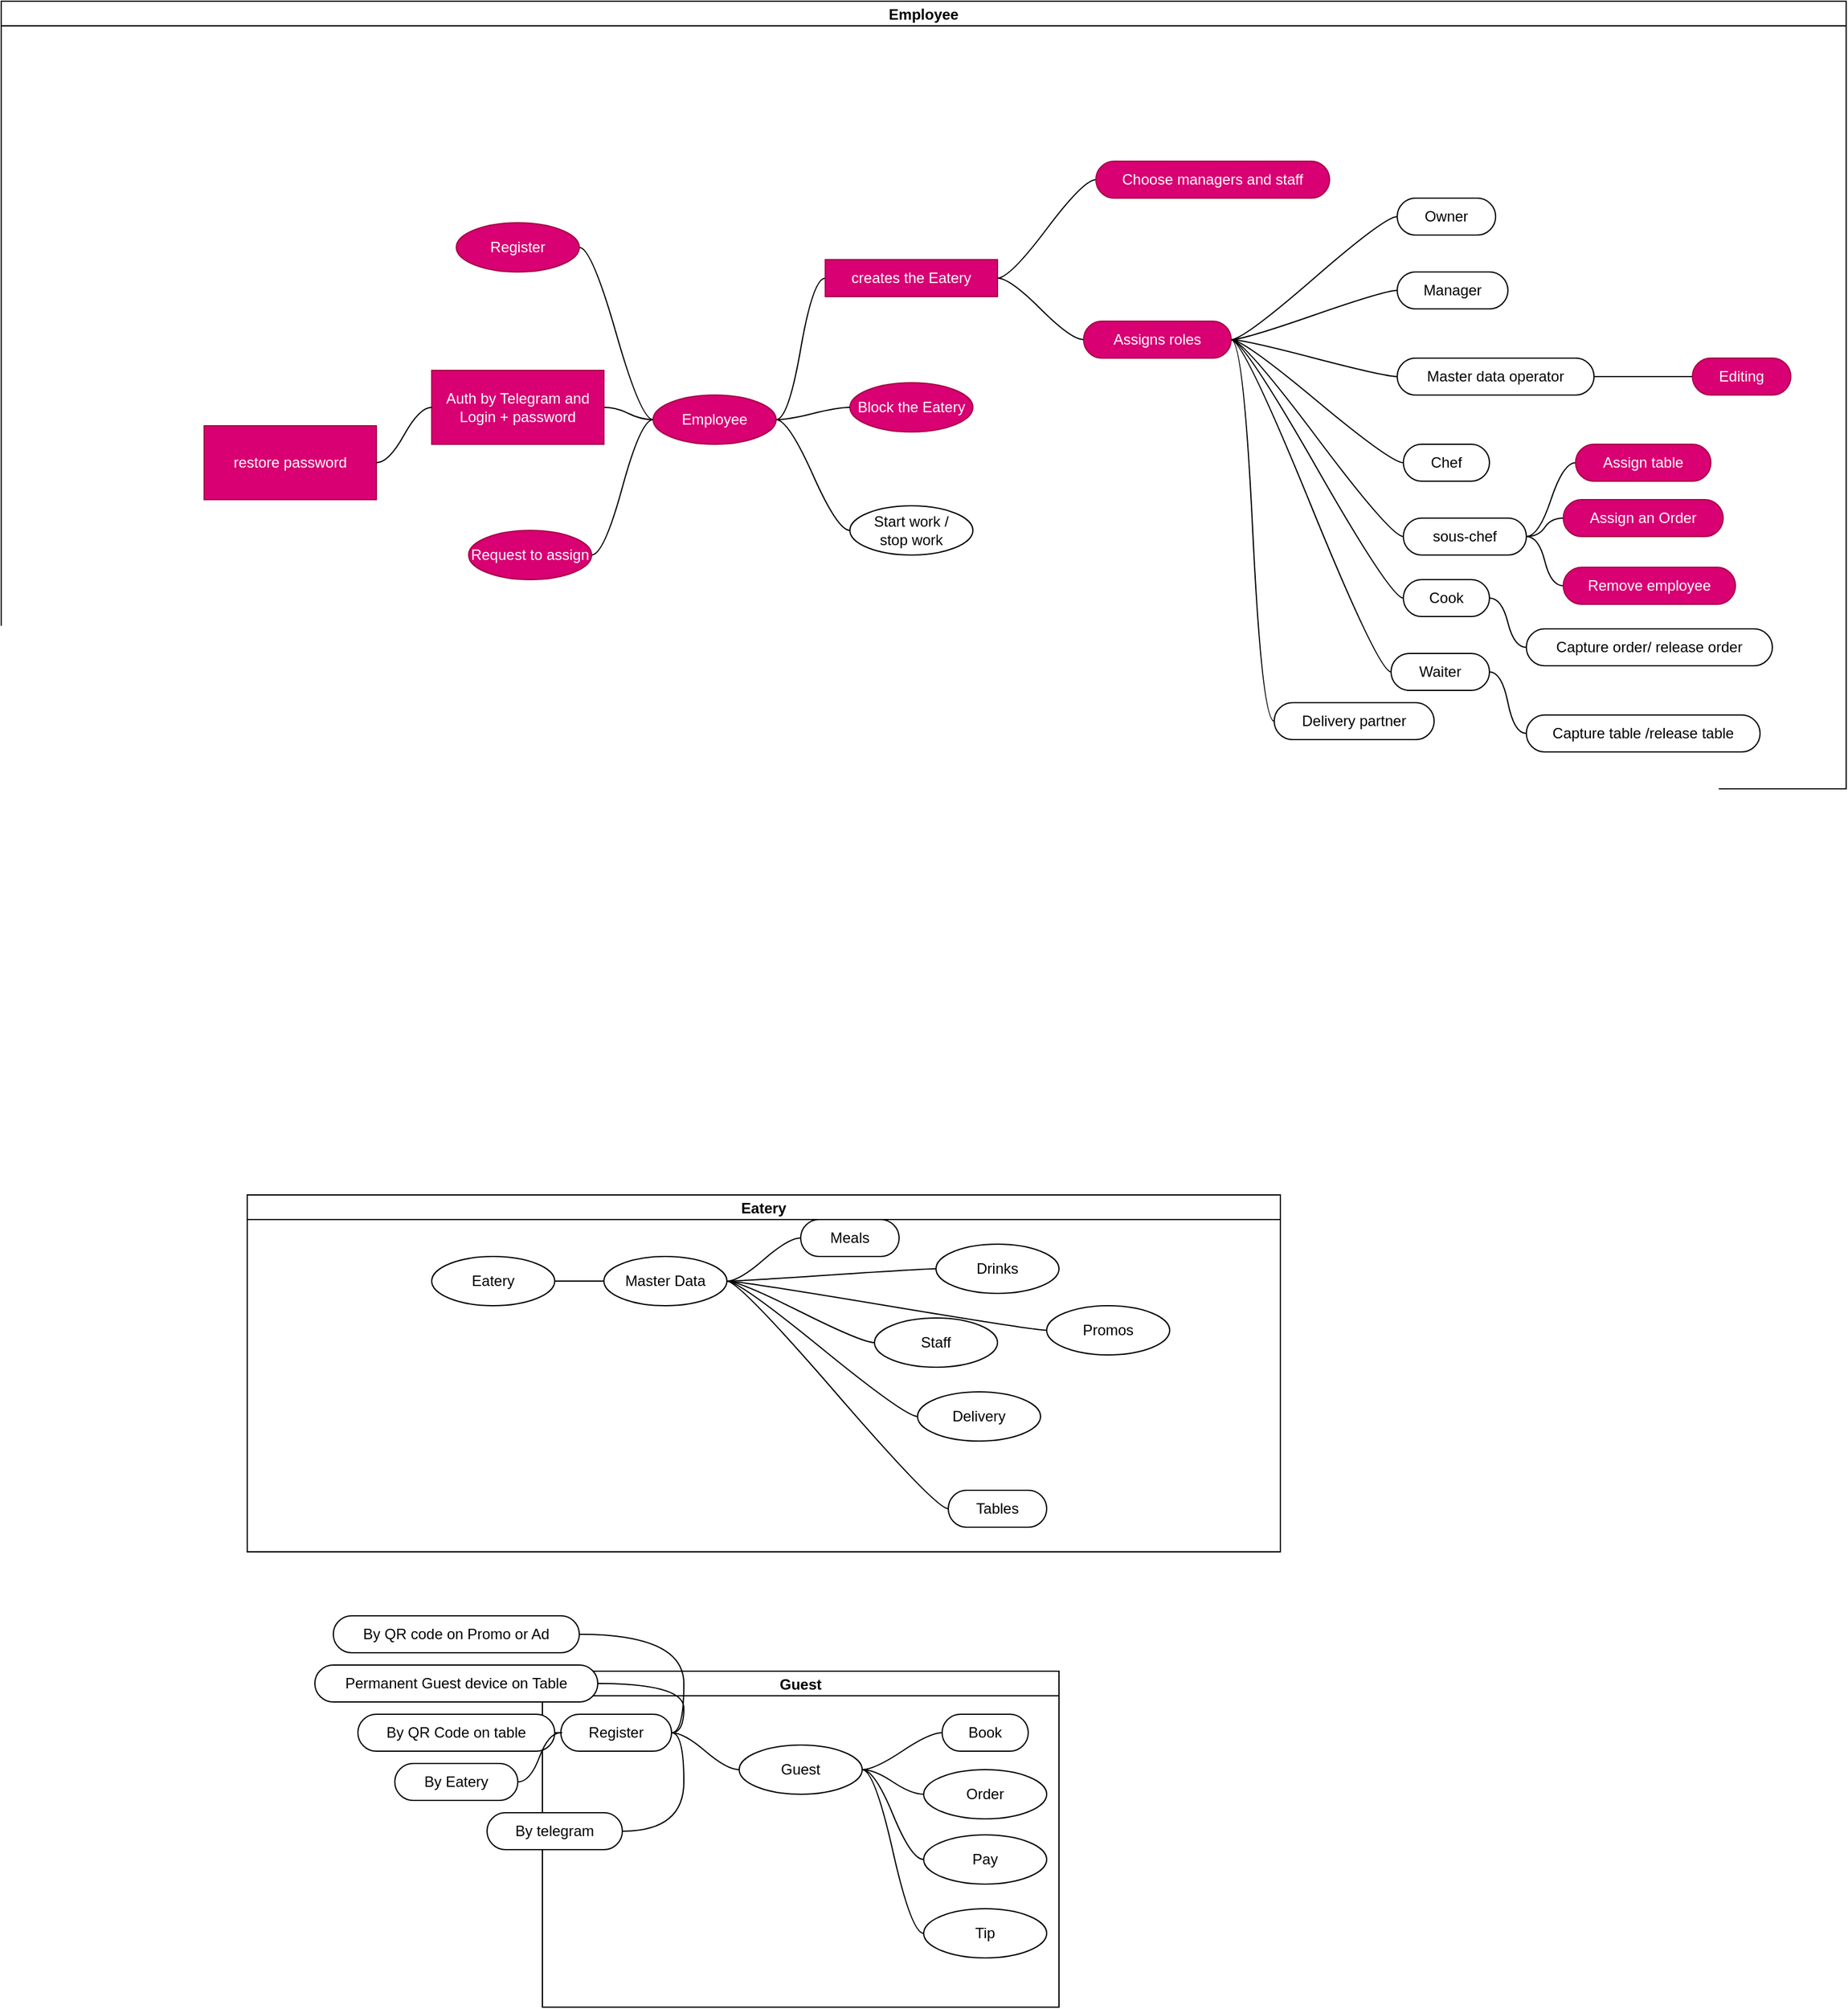 <mxfile>
    <diagram id="Gx-F-6CYKtvMFr3PCWgY" name="Page-1">
        <mxGraphModel dx="1826" dy="646" grid="1" gridSize="10" guides="1" tooltips="1" connect="1" arrows="1" fold="1" page="1" pageScale="1" pageWidth="850" pageHeight="1100" math="0" shadow="0">
            <root>
                <mxCell id="0"/>
                <mxCell id="1" parent="0"/>
                <mxCell id="2" value="Employee" style="swimlane;startSize=20;horizontal=1;containerType=tree;" parent="1" vertex="1">
                    <mxGeometry x="-520" y="230" width="1500" height="640" as="geometry">
                        <mxRectangle x="40" y="30" width="100" height="30" as="alternateBounds"/>
                    </mxGeometry>
                </mxCell>
                <mxCell id="3" value="" style="edgeStyle=entityRelationEdgeStyle;startArrow=none;endArrow=none;segment=10;curved=1;sourcePerimeterSpacing=0;targetPerimeterSpacing=0;" parent="2" source="7" target="8" edge="1">
                    <mxGeometry relative="1" as="geometry"/>
                </mxCell>
                <mxCell id="7" value="Employee" style="ellipse;whiteSpace=wrap;html=1;align=center;treeFolding=1;treeMoving=1;newEdgeStyle={&quot;edgeStyle&quot;:&quot;entityRelationEdgeStyle&quot;,&quot;startArrow&quot;:&quot;none&quot;,&quot;endArrow&quot;:&quot;none&quot;,&quot;segment&quot;:10,&quot;curved&quot;:1,&quot;sourcePerimeterSpacing&quot;:0,&quot;targetPerimeterSpacing&quot;:0};fillColor=#d80073;fontColor=#ffffff;strokeColor=#A50040;" parent="2" vertex="1">
                    <mxGeometry x="530" y="320" width="100" height="40" as="geometry"/>
                </mxCell>
                <mxCell id="8" value="creates the Eatery" style="whiteSpace=wrap;html=1;arcSize=50;align=center;verticalAlign=middle;strokeWidth=1;autosize=1;spacing=4;treeFolding=1;treeMoving=1;newEdgeStyle={&quot;edgeStyle&quot;:&quot;entityRelationEdgeStyle&quot;,&quot;startArrow&quot;:&quot;none&quot;,&quot;endArrow&quot;:&quot;none&quot;,&quot;segment&quot;:10,&quot;curved&quot;:1,&quot;sourcePerimeterSpacing&quot;:0,&quot;targetPerimeterSpacing&quot;:0};fillColor=#d80073;fontColor=#ffffff;strokeColor=#A50040;" parent="2" vertex="1">
                    <mxGeometry x="670" y="210" width="140" height="30" as="geometry"/>
                </mxCell>
                <mxCell id="12" value="" style="edgeStyle=entityRelationEdgeStyle;startArrow=none;endArrow=none;segment=10;curved=1;sourcePerimeterSpacing=0;targetPerimeterSpacing=0;" parent="2" source="8" target="13" edge="1">
                    <mxGeometry relative="1" as="geometry">
                        <mxPoint x="360" y="140" as="sourcePoint"/>
                    </mxGeometry>
                </mxCell>
                <mxCell id="13" value="Choose managers and staff" style="whiteSpace=wrap;html=1;rounded=1;arcSize=50;align=center;verticalAlign=middle;strokeWidth=1;autosize=1;spacing=4;treeFolding=1;treeMoving=1;newEdgeStyle={&quot;edgeStyle&quot;:&quot;entityRelationEdgeStyle&quot;,&quot;startArrow&quot;:&quot;none&quot;,&quot;endArrow&quot;:&quot;none&quot;,&quot;segment&quot;:10,&quot;curved&quot;:1,&quot;sourcePerimeterSpacing&quot;:0,&quot;targetPerimeterSpacing&quot;:0};fillColor=#d80073;fontColor=#ffffff;strokeColor=#A50040;" parent="2" vertex="1">
                    <mxGeometry x="890" y="130" width="190" height="30" as="geometry"/>
                </mxCell>
                <mxCell id="14" value="" style="edgeStyle=entityRelationEdgeStyle;html=1;startArrow=none;endArrow=none;segment=10;curved=1;sourcePerimeterSpacing=0;targetPerimeterSpacing=0;" parent="2" source="7" target="15" edge="1">
                    <mxGeometry relative="1" as="geometry"/>
                </mxCell>
                <mxCell id="15" value="Auth by Telegram and Login + password" style="whiteSpace=wrap;html=1;align=center;treeFolding=1;treeMoving=1;newEdgeStyle={&quot;edgeStyle&quot;:&quot;entityRelationEdgeStyle&quot;,&quot;startArrow&quot;:&quot;none&quot;,&quot;endArrow&quot;:&quot;none&quot;,&quot;segment&quot;:10,&quot;curved&quot;:1,&quot;sourcePerimeterSpacing&quot;:0,&quot;targetPerimeterSpacing&quot;:0};fillColor=#d80073;fontColor=#ffffff;strokeColor=#A50040;" parent="2" vertex="1">
                    <mxGeometry x="350" y="300" width="140" height="60" as="geometry"/>
                </mxCell>
                <mxCell id="16" value="" style="edgeStyle=entityRelationEdgeStyle;startArrow=none;endArrow=none;segment=10;curved=1;sourcePerimeterSpacing=0;targetPerimeterSpacing=0;" parent="2" source="8" target="17" edge="1">
                    <mxGeometry relative="1" as="geometry">
                        <mxPoint x="530" y="110" as="sourcePoint"/>
                    </mxGeometry>
                </mxCell>
                <mxCell id="17" value="Assigns roles" style="whiteSpace=wrap;html=1;rounded=1;arcSize=50;align=center;verticalAlign=middle;strokeWidth=1;autosize=1;spacing=4;treeFolding=1;treeMoving=1;newEdgeStyle={&quot;edgeStyle&quot;:&quot;entityRelationEdgeStyle&quot;,&quot;startArrow&quot;:&quot;none&quot;,&quot;endArrow&quot;:&quot;none&quot;,&quot;segment&quot;:10,&quot;curved&quot;:1,&quot;sourcePerimeterSpacing&quot;:0,&quot;targetPerimeterSpacing&quot;:0};fillColor=#d80073;fontColor=#ffffff;strokeColor=#A50040;" parent="2" vertex="1">
                    <mxGeometry x="880" y="260" width="120" height="30" as="geometry"/>
                </mxCell>
                <mxCell id="22" value="Block the Eatery" style="ellipse;whiteSpace=wrap;html=1;align=center;treeFolding=1;treeMoving=1;newEdgeStyle={&quot;edgeStyle&quot;:&quot;entityRelationEdgeStyle&quot;,&quot;startArrow&quot;:&quot;none&quot;,&quot;endArrow&quot;:&quot;none&quot;,&quot;segment&quot;:10,&quot;curved&quot;:1,&quot;sourcePerimeterSpacing&quot;:0,&quot;targetPerimeterSpacing&quot;:0};fillColor=#d80073;fontColor=#ffffff;strokeColor=#A50040;" parent="2" vertex="1">
                    <mxGeometry x="690" y="310" width="100" height="40" as="geometry"/>
                </mxCell>
                <mxCell id="21" value="" style="edgeStyle=entityRelationEdgeStyle;html=1;startArrow=none;endArrow=none;segment=10;curved=1;sourcePerimeterSpacing=0;targetPerimeterSpacing=0;" parent="2" source="7" target="22" edge="1">
                    <mxGeometry relative="1" as="geometry"/>
                </mxCell>
                <mxCell id="23" value="" style="edgeStyle=entityRelationEdgeStyle;html=1;startArrow=none;endArrow=none;segment=10;curved=1;sourcePerimeterSpacing=0;targetPerimeterSpacing=0;" parent="2" source="7" target="24" edge="1">
                    <mxGeometry relative="1" as="geometry"/>
                </mxCell>
                <mxCell id="24" value="Register" style="ellipse;whiteSpace=wrap;html=1;align=center;treeFolding=1;treeMoving=1;newEdgeStyle={&quot;edgeStyle&quot;:&quot;entityRelationEdgeStyle&quot;,&quot;startArrow&quot;:&quot;none&quot;,&quot;endArrow&quot;:&quot;none&quot;,&quot;segment&quot;:10,&quot;curved&quot;:1,&quot;sourcePerimeterSpacing&quot;:0,&quot;targetPerimeterSpacing&quot;:0};fillColor=#d80073;fontColor=#ffffff;strokeColor=#A50040;" parent="2" vertex="1">
                    <mxGeometry x="370" y="180" width="100" height="40" as="geometry"/>
                </mxCell>
                <mxCell id="25" value="" style="edgeStyle=entityRelationEdgeStyle;html=1;startArrow=none;endArrow=none;segment=10;curved=1;sourcePerimeterSpacing=0;targetPerimeterSpacing=0;" parent="2" source="7" target="26" edge="1">
                    <mxGeometry relative="1" as="geometry"/>
                </mxCell>
                <mxCell id="26" value="Request to assign" style="ellipse;whiteSpace=wrap;html=1;align=center;treeFolding=1;treeMoving=1;newEdgeStyle={&quot;edgeStyle&quot;:&quot;entityRelationEdgeStyle&quot;,&quot;startArrow&quot;:&quot;none&quot;,&quot;endArrow&quot;:&quot;none&quot;,&quot;segment&quot;:10,&quot;curved&quot;:1,&quot;sourcePerimeterSpacing&quot;:0,&quot;targetPerimeterSpacing&quot;:0};fillColor=#d80073;fontColor=#ffffff;strokeColor=#A50040;" parent="2" vertex="1">
                    <mxGeometry x="380" y="430" width="100" height="40" as="geometry"/>
                </mxCell>
                <mxCell id="20" value="restore password" style="whiteSpace=wrap;html=1;align=center;treeFolding=1;treeMoving=1;newEdgeStyle={&quot;edgeStyle&quot;:&quot;entityRelationEdgeStyle&quot;,&quot;startArrow&quot;:&quot;none&quot;,&quot;endArrow&quot;:&quot;none&quot;,&quot;segment&quot;:10,&quot;curved&quot;:1,&quot;sourcePerimeterSpacing&quot;:0,&quot;targetPerimeterSpacing&quot;:0};fillColor=#d80073;fontColor=#ffffff;strokeColor=#A50040;" parent="2" vertex="1">
                    <mxGeometry x="165" y="345" width="140" height="60" as="geometry"/>
                </mxCell>
                <mxCell id="19" value="" style="edgeStyle=entityRelationEdgeStyle;html=1;startArrow=none;endArrow=none;segment=10;curved=1;sourcePerimeterSpacing=0;targetPerimeterSpacing=0;" parent="2" source="15" target="20" edge="1">
                    <mxGeometry relative="1" as="geometry">
                        <mxPoint x="670" y="120" as="sourcePoint"/>
                    </mxGeometry>
                </mxCell>
                <mxCell id="35" value="" style="edgeStyle=entityRelationEdgeStyle;startArrow=none;endArrow=none;segment=10;curved=1;sourcePerimeterSpacing=0;targetPerimeterSpacing=0;" parent="2" source="17" target="36" edge="1">
                    <mxGeometry relative="1" as="geometry">
                        <mxPoint x="280" y="425" as="sourcePoint"/>
                    </mxGeometry>
                </mxCell>
                <mxCell id="36" value="Owner" style="whiteSpace=wrap;html=1;rounded=1;arcSize=50;align=center;verticalAlign=middle;strokeWidth=1;autosize=1;spacing=4;treeFolding=1;treeMoving=1;newEdgeStyle={&quot;edgeStyle&quot;:&quot;entityRelationEdgeStyle&quot;,&quot;startArrow&quot;:&quot;none&quot;,&quot;endArrow&quot;:&quot;none&quot;,&quot;segment&quot;:10,&quot;curved&quot;:1,&quot;sourcePerimeterSpacing&quot;:0,&quot;targetPerimeterSpacing&quot;:0};" parent="2" vertex="1">
                    <mxGeometry x="1135" y="160" width="80" height="30" as="geometry"/>
                </mxCell>
                <mxCell id="37" value="" style="edgeStyle=entityRelationEdgeStyle;startArrow=none;endArrow=none;segment=10;curved=1;sourcePerimeterSpacing=0;targetPerimeterSpacing=0;" parent="2" source="17" target="38" edge="1">
                    <mxGeometry relative="1" as="geometry">
                        <mxPoint x="250" y="445" as="sourcePoint"/>
                    </mxGeometry>
                </mxCell>
                <mxCell id="38" value="Manager" style="whiteSpace=wrap;html=1;rounded=1;arcSize=50;align=center;verticalAlign=middle;strokeWidth=1;autosize=1;spacing=4;treeFolding=1;treeMoving=1;newEdgeStyle={&quot;edgeStyle&quot;:&quot;entityRelationEdgeStyle&quot;,&quot;startArrow&quot;:&quot;none&quot;,&quot;endArrow&quot;:&quot;none&quot;,&quot;segment&quot;:10,&quot;curved&quot;:1,&quot;sourcePerimeterSpacing&quot;:0,&quot;targetPerimeterSpacing&quot;:0};" parent="2" vertex="1">
                    <mxGeometry x="1135" y="220" width="90" height="30" as="geometry"/>
                </mxCell>
                <mxCell id="39" value="" style="edgeStyle=entityRelationEdgeStyle;startArrow=none;endArrow=none;segment=10;curved=1;sourcePerimeterSpacing=0;targetPerimeterSpacing=0;" parent="2" source="17" target="40" edge="1">
                    <mxGeometry relative="1" as="geometry">
                        <mxPoint x="250" y="445" as="sourcePoint"/>
                    </mxGeometry>
                </mxCell>
                <mxCell id="40" value="Waiter" style="whiteSpace=wrap;html=1;rounded=1;arcSize=50;align=center;verticalAlign=middle;strokeWidth=1;autosize=1;spacing=4;treeFolding=1;treeMoving=1;newEdgeStyle={&quot;edgeStyle&quot;:&quot;entityRelationEdgeStyle&quot;,&quot;startArrow&quot;:&quot;none&quot;,&quot;endArrow&quot;:&quot;none&quot;,&quot;segment&quot;:10,&quot;curved&quot;:1,&quot;sourcePerimeterSpacing&quot;:0,&quot;targetPerimeterSpacing&quot;:0};" parent="2" vertex="1">
                    <mxGeometry x="1130" y="530" width="80" height="30" as="geometry"/>
                </mxCell>
                <mxCell id="41" value="" style="edgeStyle=entityRelationEdgeStyle;startArrow=none;endArrow=none;segment=10;curved=1;sourcePerimeterSpacing=0;targetPerimeterSpacing=0;" parent="2" source="17" target="42" edge="1">
                    <mxGeometry relative="1" as="geometry">
                        <mxPoint x="240" y="485" as="sourcePoint"/>
                    </mxGeometry>
                </mxCell>
                <mxCell id="42" value="Master data operator" style="whiteSpace=wrap;html=1;rounded=1;arcSize=50;align=center;verticalAlign=middle;strokeWidth=1;autosize=1;spacing=4;treeFolding=1;treeMoving=1;newEdgeStyle={&quot;edgeStyle&quot;:&quot;entityRelationEdgeStyle&quot;,&quot;startArrow&quot;:&quot;none&quot;,&quot;endArrow&quot;:&quot;none&quot;,&quot;segment&quot;:10,&quot;curved&quot;:1,&quot;sourcePerimeterSpacing&quot;:0,&quot;targetPerimeterSpacing&quot;:0};" parent="2" vertex="1">
                    <mxGeometry x="1135" y="290" width="160" height="30" as="geometry"/>
                </mxCell>
                <mxCell id="43" value="" style="edgeStyle=entityRelationEdgeStyle;startArrow=none;endArrow=none;segment=10;curved=1;sourcePerimeterSpacing=0;targetPerimeterSpacing=0;" parent="2" source="17" target="44" edge="1">
                    <mxGeometry relative="1" as="geometry">
                        <mxPoint x="170" y="475" as="sourcePoint"/>
                    </mxGeometry>
                </mxCell>
                <mxCell id="44" value="Chef" style="whiteSpace=wrap;html=1;rounded=1;arcSize=50;align=center;verticalAlign=middle;strokeWidth=1;autosize=1;spacing=4;treeFolding=1;treeMoving=1;newEdgeStyle={&quot;edgeStyle&quot;:&quot;entityRelationEdgeStyle&quot;,&quot;startArrow&quot;:&quot;none&quot;,&quot;endArrow&quot;:&quot;none&quot;,&quot;segment&quot;:10,&quot;curved&quot;:1,&quot;sourcePerimeterSpacing&quot;:0,&quot;targetPerimeterSpacing&quot;:0};" parent="2" vertex="1">
                    <mxGeometry x="1140" y="360" width="70" height="30" as="geometry"/>
                </mxCell>
                <mxCell id="45" value="" style="edgeStyle=entityRelationEdgeStyle;startArrow=none;endArrow=none;segment=10;curved=1;sourcePerimeterSpacing=0;targetPerimeterSpacing=0;" parent="2" source="17" target="46" edge="1">
                    <mxGeometry relative="1" as="geometry">
                        <mxPoint x="170" y="475" as="sourcePoint"/>
                    </mxGeometry>
                </mxCell>
                <mxCell id="46" value="sous-chef" style="whiteSpace=wrap;html=1;rounded=1;arcSize=50;align=center;verticalAlign=middle;strokeWidth=1;autosize=1;spacing=4;treeFolding=1;treeMoving=1;newEdgeStyle={&quot;edgeStyle&quot;:&quot;entityRelationEdgeStyle&quot;,&quot;startArrow&quot;:&quot;none&quot;,&quot;endArrow&quot;:&quot;none&quot;,&quot;segment&quot;:10,&quot;curved&quot;:1,&quot;sourcePerimeterSpacing&quot;:0,&quot;targetPerimeterSpacing&quot;:0};" parent="2" vertex="1">
                    <mxGeometry x="1140" y="420" width="100" height="30" as="geometry"/>
                </mxCell>
                <mxCell id="47" value="" style="edgeStyle=entityRelationEdgeStyle;startArrow=none;endArrow=none;segment=10;curved=1;sourcePerimeterSpacing=0;targetPerimeterSpacing=0;" parent="2" source="17" target="48" edge="1">
                    <mxGeometry relative="1" as="geometry">
                        <mxPoint x="170" y="475" as="sourcePoint"/>
                    </mxGeometry>
                </mxCell>
                <mxCell id="48" value="Cook" style="whiteSpace=wrap;html=1;rounded=1;arcSize=50;align=center;verticalAlign=middle;strokeWidth=1;autosize=1;spacing=4;treeFolding=1;treeMoving=1;newEdgeStyle={&quot;edgeStyle&quot;:&quot;entityRelationEdgeStyle&quot;,&quot;startArrow&quot;:&quot;none&quot;,&quot;endArrow&quot;:&quot;none&quot;,&quot;segment&quot;:10,&quot;curved&quot;:1,&quot;sourcePerimeterSpacing&quot;:0,&quot;targetPerimeterSpacing&quot;:0};" parent="2" vertex="1">
                    <mxGeometry x="1140" y="470" width="70" height="30" as="geometry"/>
                </mxCell>
                <mxCell id="49" value="" style="edgeStyle=entityRelationEdgeStyle;html=1;startArrow=none;endArrow=none;segment=10;curved=1;sourcePerimeterSpacing=0;targetPerimeterSpacing=0;" parent="2" source="7" target="50" edge="1">
                    <mxGeometry relative="1" as="geometry"/>
                </mxCell>
                <mxCell id="50" value="Start work / &lt;br&gt;stop work" style="ellipse;whiteSpace=wrap;html=1;align=center;treeFolding=1;treeMoving=1;newEdgeStyle={&quot;edgeStyle&quot;:&quot;entityRelationEdgeStyle&quot;,&quot;startArrow&quot;:&quot;none&quot;,&quot;endArrow&quot;:&quot;none&quot;,&quot;segment&quot;:10,&quot;curved&quot;:1,&quot;sourcePerimeterSpacing&quot;:0,&quot;targetPerimeterSpacing&quot;:0};" parent="2" vertex="1">
                    <mxGeometry x="690" y="410" width="100" height="40" as="geometry"/>
                </mxCell>
                <mxCell id="51" value="" style="edgeStyle=entityRelationEdgeStyle;startArrow=none;endArrow=none;segment=10;curved=1;sourcePerimeterSpacing=0;targetPerimeterSpacing=0;" parent="2" source="40" target="52" edge="1">
                    <mxGeometry relative="1" as="geometry">
                        <mxPoint x="340" y="505" as="sourcePoint"/>
                    </mxGeometry>
                </mxCell>
                <mxCell id="52" value="Capture table /release table" style="whiteSpace=wrap;html=1;rounded=1;arcSize=50;align=center;verticalAlign=middle;strokeWidth=1;autosize=1;spacing=4;treeFolding=1;treeMoving=1;newEdgeStyle={&quot;edgeStyle&quot;:&quot;entityRelationEdgeStyle&quot;,&quot;startArrow&quot;:&quot;none&quot;,&quot;endArrow&quot;:&quot;none&quot;,&quot;segment&quot;:10,&quot;curved&quot;:1,&quot;sourcePerimeterSpacing&quot;:0,&quot;targetPerimeterSpacing&quot;:0};" parent="2" vertex="1">
                    <mxGeometry x="1240" y="580" width="190" height="30" as="geometry"/>
                </mxCell>
                <mxCell id="53" value="" style="edgeStyle=entityRelationEdgeStyle;startArrow=none;endArrow=none;segment=10;curved=1;sourcePerimeterSpacing=0;targetPerimeterSpacing=0;" parent="2" source="48" target="54" edge="1">
                    <mxGeometry relative="1" as="geometry">
                        <mxPoint x="340" y="505" as="sourcePoint"/>
                    </mxGeometry>
                </mxCell>
                <mxCell id="54" value="Capture order/ release order" style="whiteSpace=wrap;html=1;rounded=1;arcSize=50;align=center;verticalAlign=middle;strokeWidth=1;autosize=1;spacing=4;treeFolding=1;treeMoving=1;newEdgeStyle={&quot;edgeStyle&quot;:&quot;entityRelationEdgeStyle&quot;,&quot;startArrow&quot;:&quot;none&quot;,&quot;endArrow&quot;:&quot;none&quot;,&quot;segment&quot;:10,&quot;curved&quot;:1,&quot;sourcePerimeterSpacing&quot;:0,&quot;targetPerimeterSpacing&quot;:0};" parent="2" vertex="1">
                    <mxGeometry x="1240" y="510" width="200" height="30" as="geometry"/>
                </mxCell>
                <mxCell id="55" value="" style="edgeStyle=entityRelationEdgeStyle;startArrow=none;endArrow=none;segment=10;curved=1;sourcePerimeterSpacing=0;targetPerimeterSpacing=0;" parent="2" source="46" target="56" edge="1">
                    <mxGeometry relative="1" as="geometry">
                        <mxPoint x="340" y="505" as="sourcePoint"/>
                    </mxGeometry>
                </mxCell>
                <mxCell id="56" value="Assign table" style="whiteSpace=wrap;html=1;rounded=1;arcSize=50;align=center;verticalAlign=middle;strokeWidth=1;autosize=1;spacing=4;treeFolding=1;treeMoving=1;newEdgeStyle={&quot;edgeStyle&quot;:&quot;entityRelationEdgeStyle&quot;,&quot;startArrow&quot;:&quot;none&quot;,&quot;endArrow&quot;:&quot;none&quot;,&quot;segment&quot;:10,&quot;curved&quot;:1,&quot;sourcePerimeterSpacing&quot;:0,&quot;targetPerimeterSpacing&quot;:0};fillColor=#d80073;fontColor=#ffffff;strokeColor=#A50040;" parent="2" vertex="1">
                    <mxGeometry x="1280" y="360" width="110" height="30" as="geometry"/>
                </mxCell>
                <mxCell id="57" value="" style="edgeStyle=entityRelationEdgeStyle;startArrow=none;endArrow=none;segment=10;curved=1;sourcePerimeterSpacing=0;targetPerimeterSpacing=0;" parent="2" source="46" target="58" edge="1">
                    <mxGeometry relative="1" as="geometry">
                        <mxPoint x="340" y="505" as="sourcePoint"/>
                    </mxGeometry>
                </mxCell>
                <mxCell id="58" value="Assign an Order" style="whiteSpace=wrap;html=1;rounded=1;arcSize=50;align=center;verticalAlign=middle;strokeWidth=1;autosize=1;spacing=4;treeFolding=1;treeMoving=1;newEdgeStyle={&quot;edgeStyle&quot;:&quot;entityRelationEdgeStyle&quot;,&quot;startArrow&quot;:&quot;none&quot;,&quot;endArrow&quot;:&quot;none&quot;,&quot;segment&quot;:10,&quot;curved&quot;:1,&quot;sourcePerimeterSpacing&quot;:0,&quot;targetPerimeterSpacing&quot;:0};fillColor=#d80073;fontColor=#ffffff;strokeColor=#A50040;" parent="2" vertex="1">
                    <mxGeometry x="1270" y="405" width="130" height="30" as="geometry"/>
                </mxCell>
                <mxCell id="59" value="" style="edgeStyle=entityRelationEdgeStyle;startArrow=none;endArrow=none;segment=10;curved=1;sourcePerimeterSpacing=0;targetPerimeterSpacing=0;" parent="2" source="46" target="60" edge="1">
                    <mxGeometry relative="1" as="geometry">
                        <mxPoint x="340" y="505" as="sourcePoint"/>
                    </mxGeometry>
                </mxCell>
                <mxCell id="60" value="Remove employee" style="whiteSpace=wrap;html=1;rounded=1;arcSize=50;align=center;verticalAlign=middle;strokeWidth=1;autosize=1;spacing=4;treeFolding=1;treeMoving=1;newEdgeStyle={&quot;edgeStyle&quot;:&quot;entityRelationEdgeStyle&quot;,&quot;startArrow&quot;:&quot;none&quot;,&quot;endArrow&quot;:&quot;none&quot;,&quot;segment&quot;:10,&quot;curved&quot;:1,&quot;sourcePerimeterSpacing&quot;:0,&quot;targetPerimeterSpacing&quot;:0};fillColor=#d80073;fontColor=#ffffff;strokeColor=#A50040;" parent="2" vertex="1">
                    <mxGeometry x="1270" y="460" width="140" height="30" as="geometry"/>
                </mxCell>
                <mxCell id="61" value="" style="edgeStyle=entityRelationEdgeStyle;startArrow=none;endArrow=none;segment=10;curved=1;sourcePerimeterSpacing=0;targetPerimeterSpacing=0;" parent="2" source="42" target="62" edge="1">
                    <mxGeometry relative="1" as="geometry">
                        <mxPoint x="340" y="505" as="sourcePoint"/>
                    </mxGeometry>
                </mxCell>
                <mxCell id="62" value="Editing" style="whiteSpace=wrap;html=1;rounded=1;arcSize=50;align=center;verticalAlign=middle;strokeWidth=1;autosize=1;spacing=4;treeFolding=1;treeMoving=1;newEdgeStyle={&quot;edgeStyle&quot;:&quot;entityRelationEdgeStyle&quot;,&quot;startArrow&quot;:&quot;none&quot;,&quot;endArrow&quot;:&quot;none&quot;,&quot;segment&quot;:10,&quot;curved&quot;:1,&quot;sourcePerimeterSpacing&quot;:0,&quot;targetPerimeterSpacing&quot;:0};fillColor=#d80073;fontColor=#ffffff;strokeColor=#A50040;" parent="2" vertex="1">
                    <mxGeometry x="1375" y="290" width="80" height="30" as="geometry"/>
                </mxCell>
                <mxCell id="83" value="" style="edgeStyle=entityRelationEdgeStyle;startArrow=none;endArrow=none;segment=10;curved=1;sourcePerimeterSpacing=0;targetPerimeterSpacing=0;" parent="2" source="17" target="84" edge="1">
                    <mxGeometry relative="1" as="geometry">
                        <mxPoint x="290" y="455" as="sourcePoint"/>
                    </mxGeometry>
                </mxCell>
                <mxCell id="84" value="Delivery partner" style="whiteSpace=wrap;html=1;rounded=1;arcSize=50;align=center;verticalAlign=middle;strokeWidth=1;autosize=1;spacing=4;treeFolding=1;treeMoving=1;newEdgeStyle={&quot;edgeStyle&quot;:&quot;entityRelationEdgeStyle&quot;,&quot;startArrow&quot;:&quot;none&quot;,&quot;endArrow&quot;:&quot;none&quot;,&quot;segment&quot;:10,&quot;curved&quot;:1,&quot;sourcePerimeterSpacing&quot;:0,&quot;targetPerimeterSpacing&quot;:0};" parent="2" vertex="1">
                    <mxGeometry x="1035" y="570" width="130" height="30" as="geometry"/>
                </mxCell>
                <mxCell id="69" value="Eatery" style="swimlane;startSize=20;horizontal=1;containerType=tree;" parent="1" vertex="1">
                    <mxGeometry x="-320" y="1200" width="840" height="290" as="geometry"/>
                </mxCell>
                <mxCell id="70" value="" style="edgeStyle=entityRelationEdgeStyle;startArrow=none;endArrow=none;segment=10;curved=1;sourcePerimeterSpacing=0;targetPerimeterSpacing=0;" parent="69" source="106" target="75" edge="1">
                    <mxGeometry relative="1" as="geometry"/>
                </mxCell>
                <mxCell id="72" value="" style="edgeStyle=entityRelationEdgeStyle;startArrow=none;endArrow=none;segment=10;curved=1;sourcePerimeterSpacing=0;targetPerimeterSpacing=0;" parent="69" source="106" target="77" edge="1">
                    <mxGeometry relative="1" as="geometry"/>
                </mxCell>
                <mxCell id="74" value="Eatery" style="ellipse;whiteSpace=wrap;html=1;align=center;treeFolding=1;treeMoving=1;newEdgeStyle={&quot;edgeStyle&quot;:&quot;entityRelationEdgeStyle&quot;,&quot;startArrow&quot;:&quot;none&quot;,&quot;endArrow&quot;:&quot;none&quot;,&quot;segment&quot;:10,&quot;curved&quot;:1,&quot;sourcePerimeterSpacing&quot;:0,&quot;targetPerimeterSpacing&quot;:0};" parent="69" vertex="1">
                    <mxGeometry x="150" y="50" width="100" height="40" as="geometry"/>
                </mxCell>
                <mxCell id="75" value="Tables" style="whiteSpace=wrap;html=1;rounded=1;arcSize=50;align=center;verticalAlign=middle;strokeWidth=1;autosize=1;spacing=4;treeFolding=1;treeMoving=1;newEdgeStyle={&quot;edgeStyle&quot;:&quot;entityRelationEdgeStyle&quot;,&quot;startArrow&quot;:&quot;none&quot;,&quot;endArrow&quot;:&quot;none&quot;,&quot;segment&quot;:10,&quot;curved&quot;:1,&quot;sourcePerimeterSpacing&quot;:0,&quot;targetPerimeterSpacing&quot;:0};" parent="69" vertex="1">
                    <mxGeometry x="570" y="240" width="80" height="30" as="geometry"/>
                </mxCell>
                <mxCell id="77" value="Meals" style="whiteSpace=wrap;html=1;rounded=1;arcSize=50;align=center;verticalAlign=middle;strokeWidth=1;autosize=1;spacing=4;treeFolding=1;treeMoving=1;newEdgeStyle={&quot;edgeStyle&quot;:&quot;entityRelationEdgeStyle&quot;,&quot;startArrow&quot;:&quot;none&quot;,&quot;endArrow&quot;:&quot;none&quot;,&quot;segment&quot;:10,&quot;curved&quot;:1,&quot;sourcePerimeterSpacing&quot;:0,&quot;targetPerimeterSpacing&quot;:0};" parent="69" vertex="1">
                    <mxGeometry x="450" y="20" width="80" height="30" as="geometry"/>
                </mxCell>
                <mxCell id="79" value="" style="edgeStyle=entityRelationEdgeStyle;html=1;startArrow=none;endArrow=none;segment=10;curved=1;sourcePerimeterSpacing=0;targetPerimeterSpacing=0;" parent="69" source="106" target="80" edge="1">
                    <mxGeometry relative="1" as="geometry"/>
                </mxCell>
                <mxCell id="80" value="Drinks" style="ellipse;whiteSpace=wrap;html=1;align=center;treeFolding=1;treeMoving=1;newEdgeStyle={&quot;edgeStyle&quot;:&quot;entityRelationEdgeStyle&quot;,&quot;startArrow&quot;:&quot;none&quot;,&quot;endArrow&quot;:&quot;none&quot;,&quot;segment&quot;:10,&quot;curved&quot;:1,&quot;sourcePerimeterSpacing&quot;:0,&quot;targetPerimeterSpacing&quot;:0};" parent="69" vertex="1">
                    <mxGeometry x="560" y="40" width="100" height="40" as="geometry"/>
                </mxCell>
                <mxCell id="81" value="" style="edgeStyle=entityRelationEdgeStyle;html=1;startArrow=none;endArrow=none;segment=10;curved=1;sourcePerimeterSpacing=0;targetPerimeterSpacing=0;" parent="69" source="106" target="82" edge="1">
                    <mxGeometry relative="1" as="geometry"/>
                </mxCell>
                <mxCell id="82" value="Staff" style="ellipse;whiteSpace=wrap;html=1;align=center;treeFolding=1;treeMoving=1;newEdgeStyle={&quot;edgeStyle&quot;:&quot;entityRelationEdgeStyle&quot;,&quot;startArrow&quot;:&quot;none&quot;,&quot;endArrow&quot;:&quot;none&quot;,&quot;segment&quot;:10,&quot;curved&quot;:1,&quot;sourcePerimeterSpacing&quot;:0,&quot;targetPerimeterSpacing&quot;:0};" parent="69" vertex="1">
                    <mxGeometry x="510" y="100" width="100" height="40" as="geometry"/>
                </mxCell>
                <mxCell id="85" value="" style="edgeStyle=entityRelationEdgeStyle;html=1;startArrow=none;endArrow=none;segment=10;curved=1;sourcePerimeterSpacing=0;targetPerimeterSpacing=0;" parent="69" source="106" target="86" edge="1">
                    <mxGeometry relative="1" as="geometry"/>
                </mxCell>
                <mxCell id="86" value="Promos" style="ellipse;whiteSpace=wrap;html=1;align=center;treeFolding=1;treeMoving=1;newEdgeStyle={&quot;edgeStyle&quot;:&quot;entityRelationEdgeStyle&quot;,&quot;startArrow&quot;:&quot;none&quot;,&quot;endArrow&quot;:&quot;none&quot;,&quot;segment&quot;:10,&quot;curved&quot;:1,&quot;sourcePerimeterSpacing&quot;:0,&quot;targetPerimeterSpacing&quot;:0};" parent="69" vertex="1">
                    <mxGeometry x="650" y="90" width="100" height="40" as="geometry"/>
                </mxCell>
                <mxCell id="87" value="" style="edgeStyle=entityRelationEdgeStyle;html=1;startArrow=none;endArrow=none;segment=10;curved=1;sourcePerimeterSpacing=0;targetPerimeterSpacing=0;" parent="69" source="106" target="88" edge="1">
                    <mxGeometry relative="1" as="geometry"/>
                </mxCell>
                <mxCell id="88" value="Delivery" style="ellipse;whiteSpace=wrap;html=1;align=center;treeFolding=1;treeMoving=1;newEdgeStyle={&quot;edgeStyle&quot;:&quot;entityRelationEdgeStyle&quot;,&quot;startArrow&quot;:&quot;none&quot;,&quot;endArrow&quot;:&quot;none&quot;,&quot;segment&quot;:10,&quot;curved&quot;:1,&quot;sourcePerimeterSpacing&quot;:0,&quot;targetPerimeterSpacing&quot;:0};" parent="69" vertex="1">
                    <mxGeometry x="545" y="160" width="100" height="40" as="geometry"/>
                </mxCell>
                <mxCell id="105" value="" style="edgeStyle=entityRelationEdgeStyle;html=1;startArrow=none;endArrow=none;segment=10;curved=1;sourcePerimeterSpacing=0;targetPerimeterSpacing=0;" parent="69" source="74" target="106" edge="1">
                    <mxGeometry relative="1" as="geometry"/>
                </mxCell>
                <mxCell id="106" value="Master Data" style="ellipse;whiteSpace=wrap;html=1;align=center;treeFolding=1;treeMoving=1;newEdgeStyle={&quot;edgeStyle&quot;:&quot;entityRelationEdgeStyle&quot;,&quot;startArrow&quot;:&quot;none&quot;,&quot;endArrow&quot;:&quot;none&quot;,&quot;segment&quot;:10,&quot;curved&quot;:1,&quot;sourcePerimeterSpacing&quot;:0,&quot;targetPerimeterSpacing&quot;:0};" parent="69" vertex="1">
                    <mxGeometry x="290" y="50" width="100" height="40" as="geometry"/>
                </mxCell>
                <mxCell id="89" value="Guest" style="swimlane;startSize=20;horizontal=1;containerType=tree;" parent="1" vertex="1">
                    <mxGeometry x="-80" y="1587" width="420" height="273" as="geometry"/>
                </mxCell>
                <mxCell id="90" value="" style="edgeStyle=entityRelationEdgeStyle;startArrow=none;endArrow=none;segment=10;curved=1;sourcePerimeterSpacing=0;targetPerimeterSpacing=0;" parent="89" source="94" target="95" edge="1">
                    <mxGeometry relative="1" as="geometry"/>
                </mxCell>
                <mxCell id="92" value="" style="edgeStyle=entityRelationEdgeStyle;startArrow=none;endArrow=none;segment=10;curved=1;sourcePerimeterSpacing=0;targetPerimeterSpacing=0;" parent="89" source="94" target="97" edge="1">
                    <mxGeometry relative="1" as="geometry"/>
                </mxCell>
                <mxCell id="94" value="Guest" style="ellipse;whiteSpace=wrap;html=1;align=center;treeFolding=1;treeMoving=1;newEdgeStyle={&quot;edgeStyle&quot;:&quot;entityRelationEdgeStyle&quot;,&quot;startArrow&quot;:&quot;none&quot;,&quot;endArrow&quot;:&quot;none&quot;,&quot;segment&quot;:10,&quot;curved&quot;:1,&quot;sourcePerimeterSpacing&quot;:0,&quot;targetPerimeterSpacing&quot;:0};" parent="89" vertex="1">
                    <mxGeometry x="160" y="60" width="100" height="40" as="geometry"/>
                </mxCell>
                <mxCell id="95" value="Book" style="whiteSpace=wrap;html=1;rounded=1;arcSize=50;align=center;verticalAlign=middle;strokeWidth=1;autosize=1;spacing=4;treeFolding=1;treeMoving=1;newEdgeStyle={&quot;edgeStyle&quot;:&quot;entityRelationEdgeStyle&quot;,&quot;startArrow&quot;:&quot;none&quot;,&quot;endArrow&quot;:&quot;none&quot;,&quot;segment&quot;:10,&quot;curved&quot;:1,&quot;sourcePerimeterSpacing&quot;:0,&quot;targetPerimeterSpacing&quot;:0};" parent="89" vertex="1">
                    <mxGeometry x="325" y="35" width="70" height="30" as="geometry"/>
                </mxCell>
                <mxCell id="97" value="Register" style="whiteSpace=wrap;html=1;rounded=1;arcSize=50;align=center;verticalAlign=middle;strokeWidth=1;autosize=1;spacing=4;treeFolding=1;treeMoving=1;newEdgeStyle={&quot;edgeStyle&quot;:&quot;entityRelationEdgeStyle&quot;,&quot;startArrow&quot;:&quot;none&quot;,&quot;endArrow&quot;:&quot;none&quot;,&quot;segment&quot;:10,&quot;curved&quot;:1,&quot;sourcePerimeterSpacing&quot;:0,&quot;targetPerimeterSpacing&quot;:0};" parent="89" vertex="1">
                    <mxGeometry x="15" y="35" width="90" height="30" as="geometry"/>
                </mxCell>
                <mxCell id="99" value="" style="edgeStyle=entityRelationEdgeStyle;html=1;startArrow=none;endArrow=none;segment=10;curved=1;sourcePerimeterSpacing=0;targetPerimeterSpacing=0;" parent="89" source="94" target="100" edge="1">
                    <mxGeometry relative="1" as="geometry"/>
                </mxCell>
                <mxCell id="100" value="Order" style="ellipse;whiteSpace=wrap;html=1;align=center;treeFolding=1;treeMoving=1;newEdgeStyle={&quot;edgeStyle&quot;:&quot;entityRelationEdgeStyle&quot;,&quot;startArrow&quot;:&quot;none&quot;,&quot;endArrow&quot;:&quot;none&quot;,&quot;segment&quot;:10,&quot;curved&quot;:1,&quot;sourcePerimeterSpacing&quot;:0,&quot;targetPerimeterSpacing&quot;:0};" parent="89" vertex="1">
                    <mxGeometry x="310" y="80" width="100" height="40" as="geometry"/>
                </mxCell>
                <mxCell id="101" value="" style="edgeStyle=entityRelationEdgeStyle;html=1;startArrow=none;endArrow=none;segment=10;curved=1;sourcePerimeterSpacing=0;targetPerimeterSpacing=0;" parent="89" source="94" target="102" edge="1">
                    <mxGeometry relative="1" as="geometry"/>
                </mxCell>
                <mxCell id="102" value="Pay" style="ellipse;whiteSpace=wrap;html=1;align=center;treeFolding=1;treeMoving=1;newEdgeStyle={&quot;edgeStyle&quot;:&quot;entityRelationEdgeStyle&quot;,&quot;startArrow&quot;:&quot;none&quot;,&quot;endArrow&quot;:&quot;none&quot;,&quot;segment&quot;:10,&quot;curved&quot;:1,&quot;sourcePerimeterSpacing&quot;:0,&quot;targetPerimeterSpacing&quot;:0};" parent="89" vertex="1">
                    <mxGeometry x="310" y="133" width="100" height="40" as="geometry"/>
                </mxCell>
                <mxCell id="103" value="" style="edgeStyle=entityRelationEdgeStyle;html=1;startArrow=none;endArrow=none;segment=10;curved=1;sourcePerimeterSpacing=0;targetPerimeterSpacing=0;" parent="89" source="94" target="104" edge="1">
                    <mxGeometry relative="1" as="geometry"/>
                </mxCell>
                <mxCell id="104" value="Tip" style="ellipse;whiteSpace=wrap;html=1;align=center;treeFolding=1;treeMoving=1;newEdgeStyle={&quot;edgeStyle&quot;:&quot;entityRelationEdgeStyle&quot;,&quot;startArrow&quot;:&quot;none&quot;,&quot;endArrow&quot;:&quot;none&quot;,&quot;segment&quot;:10,&quot;curved&quot;:1,&quot;sourcePerimeterSpacing&quot;:0,&quot;targetPerimeterSpacing&quot;:0};" parent="89" vertex="1">
                    <mxGeometry x="310" y="193" width="100" height="40" as="geometry"/>
                </mxCell>
                <mxCell id="109" value="" style="edgeStyle=entityRelationEdgeStyle;startArrow=none;endArrow=none;segment=10;curved=1;sourcePerimeterSpacing=0;targetPerimeterSpacing=0;" parent="89" source="97" target="110" edge="1">
                    <mxGeometry relative="1" as="geometry">
                        <mxPoint x="80" y="1667" as="sourcePoint"/>
                    </mxGeometry>
                </mxCell>
                <mxCell id="110" value="By QR Code on table" style="whiteSpace=wrap;html=1;rounded=1;arcSize=50;align=center;verticalAlign=middle;strokeWidth=1;autosize=1;spacing=4;treeFolding=1;treeMoving=1;newEdgeStyle={&quot;edgeStyle&quot;:&quot;entityRelationEdgeStyle&quot;,&quot;startArrow&quot;:&quot;none&quot;,&quot;endArrow&quot;:&quot;none&quot;,&quot;segment&quot;:10,&quot;curved&quot;:1,&quot;sourcePerimeterSpacing&quot;:0,&quot;targetPerimeterSpacing&quot;:0};" parent="89" vertex="1">
                    <mxGeometry x="-150" y="35" width="160" height="30" as="geometry"/>
                </mxCell>
                <mxCell id="115" value="" style="edgeStyle=entityRelationEdgeStyle;startArrow=none;endArrow=none;segment=10;curved=1;sourcePerimeterSpacing=0;targetPerimeterSpacing=0;" parent="89" source="97" target="116" edge="1">
                    <mxGeometry relative="1" as="geometry">
                        <mxPoint x="-65" y="1637" as="sourcePoint"/>
                    </mxGeometry>
                </mxCell>
                <mxCell id="116" value="By telegram" style="whiteSpace=wrap;html=1;rounded=1;arcSize=50;align=center;verticalAlign=middle;strokeWidth=1;autosize=1;spacing=4;treeFolding=1;treeMoving=1;newEdgeStyle={&quot;edgeStyle&quot;:&quot;entityRelationEdgeStyle&quot;,&quot;startArrow&quot;:&quot;none&quot;,&quot;endArrow&quot;:&quot;none&quot;,&quot;segment&quot;:10,&quot;curved&quot;:1,&quot;sourcePerimeterSpacing&quot;:0,&quot;targetPerimeterSpacing&quot;:0};" parent="89" vertex="1">
                    <mxGeometry x="-45" y="115.0" width="110" height="30" as="geometry"/>
                </mxCell>
                <mxCell id="120" value="" style="edgeStyle=entityRelationEdgeStyle;startArrow=none;endArrow=none;segment=10;curved=1;sourcePerimeterSpacing=0;targetPerimeterSpacing=0;" parent="89" source="97" target="121" edge="1">
                    <mxGeometry relative="1" as="geometry">
                        <mxPoint x="-65" y="1637" as="sourcePoint"/>
                    </mxGeometry>
                </mxCell>
                <mxCell id="121" value="By Eatery" style="whiteSpace=wrap;html=1;rounded=1;arcSize=50;align=center;verticalAlign=middle;strokeWidth=1;autosize=1;spacing=4;treeFolding=1;treeMoving=1;newEdgeStyle={&quot;edgeStyle&quot;:&quot;entityRelationEdgeStyle&quot;,&quot;startArrow&quot;:&quot;none&quot;,&quot;endArrow&quot;:&quot;none&quot;,&quot;segment&quot;:10,&quot;curved&quot;:1,&quot;sourcePerimeterSpacing&quot;:0,&quot;targetPerimeterSpacing&quot;:0};" parent="89" vertex="1">
                    <mxGeometry x="-120" y="75" width="100" height="30" as="geometry"/>
                </mxCell>
                <mxCell id="122" value="" style="edgeStyle=entityRelationEdgeStyle;startArrow=none;endArrow=none;segment=10;curved=1;sourcePerimeterSpacing=0;targetPerimeterSpacing=0;" parent="89" source="97" target="123" edge="1">
                    <mxGeometry relative="1" as="geometry">
                        <mxPoint x="-65" y="1637" as="sourcePoint"/>
                    </mxGeometry>
                </mxCell>
                <mxCell id="123" value="Permanent Guest device on Table" style="whiteSpace=wrap;html=1;rounded=1;arcSize=50;align=center;verticalAlign=middle;strokeWidth=1;autosize=1;spacing=4;treeFolding=1;treeMoving=1;newEdgeStyle={&quot;edgeStyle&quot;:&quot;entityRelationEdgeStyle&quot;,&quot;startArrow&quot;:&quot;none&quot;,&quot;endArrow&quot;:&quot;none&quot;,&quot;segment&quot;:10,&quot;curved&quot;:1,&quot;sourcePerimeterSpacing&quot;:0,&quot;targetPerimeterSpacing&quot;:0};" parent="89" vertex="1">
                    <mxGeometry x="-185" y="-5" width="230" height="30" as="geometry"/>
                </mxCell>
                <mxCell id="124" value="" style="edgeStyle=entityRelationEdgeStyle;startArrow=none;endArrow=none;segment=10;curved=1;sourcePerimeterSpacing=0;targetPerimeterSpacing=0;" parent="89" source="97" target="125" edge="1">
                    <mxGeometry relative="1" as="geometry">
                        <mxPoint x="25" y="1637" as="sourcePoint"/>
                    </mxGeometry>
                </mxCell>
                <mxCell id="125" value="By QR code on Promo or Ad" style="whiteSpace=wrap;html=1;rounded=1;arcSize=50;align=center;verticalAlign=middle;strokeWidth=1;autosize=1;spacing=4;treeFolding=1;treeMoving=1;newEdgeStyle={&quot;edgeStyle&quot;:&quot;entityRelationEdgeStyle&quot;,&quot;startArrow&quot;:&quot;none&quot;,&quot;endArrow&quot;:&quot;none&quot;,&quot;segment&quot;:10,&quot;curved&quot;:1,&quot;sourcePerimeterSpacing&quot;:0,&quot;targetPerimeterSpacing&quot;:0};" parent="89" vertex="1">
                    <mxGeometry x="-170" y="-45" width="200" height="30" as="geometry"/>
                </mxCell>
            </root>
        </mxGraphModel>
    </diagram>
    <diagram id="mbEjdcJl23mldzWlIYDE" name="Logo">
        <mxGraphModel dx="976" dy="646" grid="1" gridSize="10" guides="1" tooltips="1" connect="1" arrows="1" fold="1" page="1" pageScale="1" pageWidth="850" pageHeight="1100" background="none" math="0" shadow="0">
            <root>
                <mxCell id="0"/>
                <mxCell id="1" parent="0"/>
                <mxCell id="Lawns3I-8KuMfHTy0kHY-2" value="" style="rounded=1;whiteSpace=wrap;html=1;strokeWidth=5;" parent="1" vertex="1">
                    <mxGeometry x="710" y="220" width="40" height="190" as="geometry"/>
                </mxCell>
                <mxCell id="Lawns3I-8KuMfHTy0kHY-3" value="" style="ellipse;whiteSpace=wrap;html=1;strokeWidth=5;fillColor=default;" parent="1" vertex="1">
                    <mxGeometry x="670" y="80" width="120" height="170" as="geometry"/>
                </mxCell>
                <mxCell id="Lawns3I-8KuMfHTy0kHY-4" value="" style="rounded=1;whiteSpace=wrap;html=1;movable=0;resizable=0;rotatable=0;deletable=0;editable=0;connectable=0;" parent="1" vertex="1">
                    <mxGeometry x="70" y="80" width="20" height="150" as="geometry"/>
                </mxCell>
                <mxCell id="Lawns3I-8KuMfHTy0kHY-5" value="" style="rounded=1;whiteSpace=wrap;html=1;movable=0;resizable=0;rotatable=0;deletable=0;editable=0;connectable=0;" parent="1" vertex="1">
                    <mxGeometry x="100" y="80" width="20" height="150" as="geometry"/>
                </mxCell>
                <mxCell id="Lawns3I-8KuMfHTy0kHY-6" value="" style="rounded=1;whiteSpace=wrap;html=1;movable=0;resizable=0;rotatable=0;deletable=0;editable=0;connectable=0;" parent="1" vertex="1">
                    <mxGeometry x="130" y="80" width="20" height="150" as="geometry"/>
                </mxCell>
                <mxCell id="Lawns3I-8KuMfHTy0kHY-7" value="" style="rounded=1;whiteSpace=wrap;html=1;movable=0;resizable=0;rotatable=0;deletable=0;editable=0;connectable=0;" parent="1" vertex="1">
                    <mxGeometry x="90" y="220" width="40" height="190" as="geometry"/>
                </mxCell>
                <mxCell id="Lawns3I-8KuMfHTy0kHY-10" value="" style="rounded=1;whiteSpace=wrap;html=1;strokeWidth=5;" parent="1" vertex="1">
                    <mxGeometry x="610" y="222.5" width="40" height="190" as="geometry"/>
                </mxCell>
                <mxCell id="Lawns3I-8KuMfHTy0kHY-11" value="" style="shape=dataStorage;whiteSpace=wrap;html=1;fixedSize=1;rounded=1;rotation=90;" parent="1" vertex="1">
                    <mxGeometry x="510" y="142.5" width="200" height="80" as="geometry"/>
                </mxCell>
                <mxCell id="Lawns3I-8KuMfHTy0kHY-13" value="" style="rounded=1;whiteSpace=wrap;html=1;strokeWidth=5;movable=0;resizable=0;rotatable=0;deletable=0;editable=0;connectable=0;" parent="1" vertex="1">
                    <mxGeometry x="70" y="80" width="20" height="150" as="geometry"/>
                </mxCell>
                <mxCell id="Lawns3I-8KuMfHTy0kHY-14" value="" style="rounded=1;whiteSpace=wrap;html=1;strokeWidth=5;movable=0;resizable=0;rotatable=0;deletable=0;editable=0;connectable=0;" parent="1" vertex="1">
                    <mxGeometry x="100" y="80" width="20" height="150" as="geometry"/>
                </mxCell>
                <mxCell id="Lawns3I-8KuMfHTy0kHY-15" value="" style="rounded=1;whiteSpace=wrap;html=1;strokeWidth=5;movable=0;resizable=0;rotatable=0;deletable=0;editable=0;connectable=0;" parent="1" vertex="1">
                    <mxGeometry x="130" y="80" width="20" height="150" as="geometry"/>
                </mxCell>
                <mxCell id="Lawns3I-8KuMfHTy0kHY-17" value="" style="ellipse;whiteSpace=wrap;html=1;aspect=fixed;rounded=1;strokeWidth=5;fillColor=default;" parent="1" vertex="1">
                    <mxGeometry x="180" y="62.5" width="350" height="350" as="geometry"/>
                </mxCell>
                <mxCell id="Lawns3I-8KuMfHTy0kHY-16" value="" style="rounded=1;whiteSpace=wrap;html=1;strokeWidth=5;movable=1;resizable=1;rotatable=1;deletable=1;editable=1;connectable=1;" parent="1" vertex="1">
                    <mxGeometry x="90" y="220" width="40" height="190" as="geometry"/>
                </mxCell>
                <mxCell id="Lawns3I-8KuMfHTy0kHY-18" value="" style="ellipse;whiteSpace=wrap;html=1;aspect=fixed;rounded=1;strokeWidth=5;fillColor=default;" parent="1" vertex="1">
                    <mxGeometry x="252.5" y="135" width="205" height="205" as="geometry"/>
                </mxCell>
                <mxCell id="Lawns3I-8KuMfHTy0kHY-19" value="" style="shape=dataStorage;whiteSpace=wrap;html=1;fixedSize=1;rounded=1;rotation=90;strokeWidth=5;fillColor=default;" parent="1" vertex="1">
                    <mxGeometry x="510" y="142.5" width="200" height="80" as="geometry"/>
                </mxCell>
            </root>
        </mxGraphModel>
    </diagram>
    <diagram id="PwU9OMVeXYT1HDFZD_Bn" name="Page-3">
        <mxGraphModel dx="976" dy="646" grid="1" gridSize="10" guides="1" tooltips="1" connect="1" arrows="1" fold="1" page="1" pageScale="1" pageWidth="850" pageHeight="1100" math="0" shadow="0">
            <root>
                <mxCell id="0"/>
                <mxCell id="1" parent="0"/>
                <mxCell id="r1e91qE2ydu2nTL_ezKz-12" value="" style="ellipse;whiteSpace=wrap;html=1;aspect=fixed;rounded=1;strokeWidth=5;fillColor=default;" parent="1" vertex="1">
                    <mxGeometry x="180" y="62.5" width="350" height="350" as="geometry"/>
                </mxCell>
                <mxCell id="r1e91qE2ydu2nTL_ezKz-14" value="" style="ellipse;whiteSpace=wrap;html=1;aspect=fixed;rounded=1;strokeWidth=5;fillColor=default;" parent="1" vertex="1">
                    <mxGeometry x="252.5" y="135" width="205" height="205" as="geometry"/>
                </mxCell>
                <mxCell id="r1e91qE2ydu2nTL_ezKz-17" value="" style="group;rotation=-45;" parent="1" vertex="1" connectable="0">
                    <mxGeometry x="520" y="120" width="100" height="330" as="geometry"/>
                </mxCell>
                <mxCell id="r1e91qE2ydu2nTL_ezKz-7" value="" style="rounded=1;whiteSpace=wrap;html=1;strokeWidth=5;rotation=-45;" parent="r1e91qE2ydu2nTL_ezKz-17" vertex="1">
                    <mxGeometry x="84" y="105" width="40" height="190" as="geometry"/>
                </mxCell>
                <mxCell id="r1e91qE2ydu2nTL_ezKz-15" value="" style="shape=dataStorage;whiteSpace=wrap;html=1;fixedSize=1;rounded=1;rotation=45;strokeWidth=5;fillColor=default;" parent="r1e91qE2ydu2nTL_ezKz-17" vertex="1">
                    <mxGeometry x="-106" y="79" width="200" height="80" as="geometry"/>
                </mxCell>
                <mxCell id="r1e91qE2ydu2nTL_ezKz-16" value="" style="group;rotation=45;" parent="r1e91qE2ydu2nTL_ezKz-17" vertex="1" connectable="0">
                    <mxGeometry x="-400" y="10" width="80" height="330" as="geometry"/>
                </mxCell>
                <mxCell id="r1e91qE2ydu2nTL_ezKz-9" value="" style="rounded=1;whiteSpace=wrap;html=1;strokeWidth=5;movable=1;resizable=1;rotatable=1;deletable=1;editable=1;connectable=1;rotation=45;" parent="r1e91qE2ydu2nTL_ezKz-16" vertex="1">
                    <mxGeometry x="72" y="5" width="20" height="150" as="geometry"/>
                </mxCell>
                <mxCell id="r1e91qE2ydu2nTL_ezKz-10" value="" style="rounded=1;whiteSpace=wrap;html=1;strokeWidth=5;movable=1;resizable=1;rotatable=1;deletable=1;editable=1;connectable=1;rotation=45;" parent="r1e91qE2ydu2nTL_ezKz-16" vertex="1">
                    <mxGeometry x="94" y="26" width="20" height="150" as="geometry"/>
                </mxCell>
                <mxCell id="r1e91qE2ydu2nTL_ezKz-11" value="" style="rounded=1;whiteSpace=wrap;html=1;strokeWidth=5;movable=1;resizable=1;rotatable=1;deletable=1;editable=1;connectable=1;rotation=45;" parent="r1e91qE2ydu2nTL_ezKz-16" vertex="1">
                    <mxGeometry x="115" y="48" width="20" height="150" as="geometry"/>
                </mxCell>
                <mxCell id="r1e91qE2ydu2nTL_ezKz-13" value="" style="rounded=1;whiteSpace=wrap;html=1;strokeWidth=5;movable=1;resizable=1;rotatable=1;deletable=1;editable=1;connectable=1;rotation=45;" parent="r1e91qE2ydu2nTL_ezKz-16" vertex="1">
                    <mxGeometry x="-29" y="119" width="40" height="190" as="geometry"/>
                </mxCell>
            </root>
        </mxGraphModel>
    </diagram>
    <diagram id="0AeeS-_5qF2uQqyX66xQ" name="Page-4">
        <mxGraphModel dx="976" dy="482" grid="1" gridSize="10" guides="1" tooltips="1" connect="1" arrows="1" fold="1" page="1" pageScale="1" pageWidth="850" pageHeight="1100" math="0" shadow="0">
            <root>
                <mxCell id="0"/>
                <mxCell id="1" parent="0"/>
                <mxCell id="0e3B2KfHzzjM_Ct76Dje-7" value="" style="rounded=1;whiteSpace=wrap;html=1;strokeWidth=5;" parent="1" vertex="1">
                    <mxGeometry x="557.5" y="215" width="40" height="190" as="geometry"/>
                </mxCell>
                <mxCell id="0e3B2KfHzzjM_Ct76Dje-8" value="" style="shape=dataStorage;whiteSpace=wrap;html=1;fixedSize=1;rounded=1;rotation=90;" parent="1" vertex="1">
                    <mxGeometry x="457.5" y="135" width="200" height="80" as="geometry"/>
                </mxCell>
                <mxCell id="0e3B2KfHzzjM_Ct76Dje-12" value="" style="ellipse;whiteSpace=wrap;html=1;aspect=fixed;rounded=1;strokeWidth=5;fillColor=default;" parent="1" vertex="1">
                    <mxGeometry x="180" y="62.5" width="350" height="350" as="geometry"/>
                </mxCell>
                <mxCell id="0e3B2KfHzzjM_Ct76Dje-14" value="" style="ellipse;whiteSpace=wrap;html=1;aspect=fixed;rounded=1;strokeWidth=5;fillColor=default;" parent="1" vertex="1">
                    <mxGeometry x="252.5" y="135" width="205" height="205" as="geometry"/>
                </mxCell>
                <mxCell id="0e3B2KfHzzjM_Ct76Dje-15" value="" style="shape=dataStorage;whiteSpace=wrap;html=1;fixedSize=1;rounded=1;rotation=90;strokeWidth=5;fillColor=default;" parent="1" vertex="1">
                    <mxGeometry x="457.5" y="135" width="200" height="80" as="geometry"/>
                </mxCell>
                <mxCell id="K5tsjm2qGg_1-Z1sc9VB-1" value="" style="group" parent="1" vertex="1" connectable="0">
                    <mxGeometry x="120" y="80" width="80" height="330" as="geometry"/>
                </mxCell>
                <mxCell id="0e3B2KfHzzjM_Ct76Dje-3" value="" style="rounded=1;whiteSpace=wrap;html=1;movable=1;resizable=1;rotatable=1;deletable=1;editable=1;connectable=1;" parent="K5tsjm2qGg_1-Z1sc9VB-1" vertex="1">
                    <mxGeometry width="20" height="150" as="geometry"/>
                </mxCell>
                <mxCell id="0e3B2KfHzzjM_Ct76Dje-4" value="" style="rounded=1;whiteSpace=wrap;html=1;movable=1;resizable=1;rotatable=1;deletable=1;editable=1;connectable=1;" parent="K5tsjm2qGg_1-Z1sc9VB-1" vertex="1">
                    <mxGeometry x="30" width="20" height="150" as="geometry"/>
                </mxCell>
                <mxCell id="0e3B2KfHzzjM_Ct76Dje-5" value="" style="rounded=1;whiteSpace=wrap;html=1;movable=1;resizable=1;rotatable=1;deletable=1;editable=1;connectable=1;" parent="K5tsjm2qGg_1-Z1sc9VB-1" vertex="1">
                    <mxGeometry x="60" width="20" height="150" as="geometry"/>
                </mxCell>
                <mxCell id="0e3B2KfHzzjM_Ct76Dje-6" value="" style="rounded=1;whiteSpace=wrap;html=1;movable=0;resizable=0;rotatable=0;deletable=0;editable=0;connectable=0;" parent="K5tsjm2qGg_1-Z1sc9VB-1" vertex="1">
                    <mxGeometry x="20" y="140" width="40" height="190" as="geometry"/>
                </mxCell>
                <mxCell id="0e3B2KfHzzjM_Ct76Dje-9" value="" style="rounded=1;whiteSpace=wrap;html=1;strokeWidth=5;movable=1;resizable=1;rotatable=1;deletable=1;editable=1;connectable=1;" parent="K5tsjm2qGg_1-Z1sc9VB-1" vertex="1">
                    <mxGeometry width="20" height="150" as="geometry"/>
                </mxCell>
                <mxCell id="0e3B2KfHzzjM_Ct76Dje-10" value="" style="rounded=1;whiteSpace=wrap;html=1;strokeWidth=5;movable=1;resizable=1;rotatable=1;deletable=1;editable=1;connectable=1;" parent="K5tsjm2qGg_1-Z1sc9VB-1" vertex="1">
                    <mxGeometry x="30" width="20" height="150" as="geometry"/>
                </mxCell>
                <mxCell id="0e3B2KfHzzjM_Ct76Dje-11" value="" style="rounded=1;whiteSpace=wrap;html=1;strokeWidth=5;movable=1;resizable=1;rotatable=1;deletable=1;editable=1;connectable=1;" parent="K5tsjm2qGg_1-Z1sc9VB-1" vertex="1">
                    <mxGeometry x="60" width="20" height="150" as="geometry"/>
                </mxCell>
                <mxCell id="0e3B2KfHzzjM_Ct76Dje-13" value="" style="rounded=1;whiteSpace=wrap;html=1;strokeWidth=5;movable=1;resizable=1;rotatable=1;deletable=1;editable=1;connectable=1;" parent="K5tsjm2qGg_1-Z1sc9VB-1" vertex="1">
                    <mxGeometry x="20" y="140" width="40" height="190" as="geometry"/>
                </mxCell>
            </root>
        </mxGraphModel>
    </diagram>
    <diagram id="jTHscgTDjYTyQJ5LuNgF" name="Page-5">
        <mxGraphModel dx="571" dy="567" grid="1" gridSize="10" guides="1" tooltips="1" connect="1" arrows="1" fold="1" page="1" pageScale="1" pageWidth="850" pageHeight="1100" math="0" shadow="0">
            <root>
                <mxCell id="0"/>
                <mxCell id="1" parent="0"/>
                <mxCell id="ucIkZ5DCoD3hftIoYPTw-1" value="" style="endArrow=none;html=1;" edge="1" parent="1">
                    <mxGeometry width="50" height="50" relative="1" as="geometry">
                        <mxPoint x="390" y="800" as="sourcePoint"/>
                        <mxPoint x="400" y="520" as="targetPoint"/>
                    </mxGeometry>
                </mxCell>
                <mxCell id="ucIkZ5DCoD3hftIoYPTw-2" value="" style="endArrow=none;html=1;" edge="1" parent="1">
                    <mxGeometry width="50" height="50" relative="1" as="geometry">
                        <mxPoint x="450" y="800" as="sourcePoint"/>
                        <mxPoint x="420" as="targetPoint"/>
                    </mxGeometry>
                </mxCell>
                <mxCell id="ucIkZ5DCoD3hftIoYPTw-4" value="" style="ellipse;whiteSpace=wrap;html=1;aspect=fixed;" vertex="1" parent="1">
                    <mxGeometry x="390" y="770" width="60" height="60" as="geometry"/>
                </mxCell>
                <mxCell id="ucIkZ5DCoD3hftIoYPTw-5" value="" style="endArrow=none;html=1;" edge="1" parent="1">
                    <mxGeometry width="50" height="50" relative="1" as="geometry">
                        <mxPoint x="400" y="520" as="sourcePoint"/>
                        <mxPoint x="360" y="520" as="targetPoint"/>
                    </mxGeometry>
                </mxCell>
                <mxCell id="ucIkZ5DCoD3hftIoYPTw-6" value="" style="ellipse;whiteSpace=wrap;html=1;fillColor=none;rotation=0;" vertex="1" parent="1">
                    <mxGeometry x="360" width="120" height="1040" as="geometry">
                        <mxPoint x="10" y="20" as="offset"/>
                    </mxGeometry>
                </mxCell>
                <mxCell id="ucIkZ5DCoD3hftIoYPTw-7" value="" style="endArrow=none;html=1;entryX=0.436;entryY=1.015;entryDx=0;entryDy=0;entryPerimeter=0;" edge="1" parent="1" target="ucIkZ5DCoD3hftIoYPTw-13">
                    <mxGeometry width="50" height="50" relative="1" as="geometry">
                        <mxPoint x="630" y="800" as="sourcePoint"/>
                        <mxPoint x="650" y="240" as="targetPoint"/>
                    </mxGeometry>
                </mxCell>
                <mxCell id="ucIkZ5DCoD3hftIoYPTw-8" value="" style="endArrow=none;html=1;entryX=0.574;entryY=1.009;entryDx=0;entryDy=0;entryPerimeter=0;" edge="1" parent="1" target="ucIkZ5DCoD3hftIoYPTw-13">
                    <mxGeometry width="50" height="50" relative="1" as="geometry">
                        <mxPoint x="690" y="800" as="sourcePoint"/>
                        <mxPoint x="670" y="240" as="targetPoint"/>
                    </mxGeometry>
                </mxCell>
                <mxCell id="ucIkZ5DCoD3hftIoYPTw-9" value="" style="ellipse;whiteSpace=wrap;html=1;aspect=fixed;" vertex="1" parent="1">
                    <mxGeometry x="630" y="770" width="60" height="60" as="geometry"/>
                </mxCell>
                <mxCell id="ucIkZ5DCoD3hftIoYPTw-14" value="" style="ellipse;whiteSpace=wrap;html=1;fillColor=none;rotation=90;" vertex="1" parent="1">
                    <mxGeometry x="461.57" y="98.43" width="396.87" height="200" as="geometry"/>
                </mxCell>
                <mxCell id="ucIkZ5DCoD3hftIoYPTw-13" value="" style="ellipse;whiteSpace=wrap;html=1;fillColor=none;" vertex="1" parent="1">
                    <mxGeometry x="560" y="90" width="200" height="210" as="geometry"/>
                </mxCell>
            </root>
        </mxGraphModel>
    </diagram>
    <diagram id="_7gJOMeDk7eh5rpTOalw" name="Page-6">
        <mxGraphModel dx="656" dy="438" grid="1" gridSize="10" guides="1" tooltips="1" connect="1" arrows="1" fold="1" page="1" pageScale="1" pageWidth="850" pageHeight="1100" math="0" shadow="0">
            <root>
                <mxCell id="0"/>
                <mxCell id="1" parent="0"/>
                <mxCell id="sFayOhY1SASKQW5y_VPI-1" value="" style="ellipse;whiteSpace=wrap;html=1;fillColor=none;" vertex="1" parent="1">
                    <mxGeometry width="20" height="200" as="geometry"/>
                </mxCell>
                <mxCell id="sFayOhY1SASKQW5y_VPI-10" value="" style="ellipse;whiteSpace=wrap;html=1;fillColor=none;" vertex="1" parent="1">
                    <mxGeometry x="50" width="20" height="200" as="geometry"/>
                </mxCell>
                <mxCell id="sFayOhY1SASKQW5y_VPI-2" value="" style="endArrow=none;html=1;startArrow=none;" edge="1" parent="1" source="sFayOhY1SASKQW5y_VPI-1">
                    <mxGeometry width="50" height="50" relative="1" as="geometry">
                        <mxPoint x="10" y="80" as="sourcePoint"/>
                        <mxPoint x="10" as="targetPoint"/>
                    </mxGeometry>
                </mxCell>
                <mxCell id="sFayOhY1SASKQW5y_VPI-3" value="" style="endArrow=none;html=1;exitX=0;exitY=0.5;exitDx=0;exitDy=0;entryX=0.5;entryY=0;entryDx=0;entryDy=0;" edge="1" parent="1" source="sFayOhY1SASKQW5y_VPI-4" target="sFayOhY1SASKQW5y_VPI-1">
                    <mxGeometry width="50" height="50" relative="1" as="geometry">
                        <mxPoint x="10" y="80" as="sourcePoint"/>
                        <mxPoint x="-40" as="targetPoint"/>
                    </mxGeometry>
                </mxCell>
                <mxCell id="sFayOhY1SASKQW5y_VPI-4" value="" style="ellipse;whiteSpace=wrap;html=1;fillColor=none;" vertex="1" parent="1">
                    <mxGeometry x="10" y="90" width="10" height="20" as="geometry"/>
                </mxCell>
                <mxCell id="sFayOhY1SASKQW5y_VPI-5" value="" style="ellipse;whiteSpace=wrap;html=1;fillColor=none;" vertex="1" parent="1">
                    <mxGeometry x="20" width="10" height="200" as="geometry"/>
                </mxCell>
                <mxCell id="sFayOhY1SASKQW5y_VPI-6" value="" style="ellipse;whiteSpace=wrap;html=1;fillColor=none;" vertex="1" parent="1">
                    <mxGeometry x="30" y="90" width="10" height="20" as="geometry"/>
                </mxCell>
                <mxCell id="sFayOhY1SASKQW5y_VPI-7" value="" style="ellipse;whiteSpace=wrap;html=1;fillColor=none;" vertex="1" parent="1">
                    <mxGeometry x="50" y="90" width="10" height="20" as="geometry"/>
                </mxCell>
                <mxCell id="sFayOhY1SASKQW5y_VPI-8" value="" style="ellipse;whiteSpace=wrap;html=1;fillColor=none;" vertex="1" parent="1">
                    <mxGeometry x="40" width="10" height="200" as="geometry"/>
                </mxCell>
                <mxCell id="sFayOhY1SASKQW5y_VPI-9" value="" style="endArrow=none;html=1;exitX=1;exitY=0.5;exitDx=0;exitDy=0;" edge="1" parent="1" source="sFayOhY1SASKQW5y_VPI-7">
                    <mxGeometry width="50" height="50" relative="1" as="geometry">
                        <mxPoint x="60" y="80" as="sourcePoint"/>
                        <mxPoint x="60" as="targetPoint"/>
                    </mxGeometry>
                </mxCell>
                <mxCell id="sFayOhY1SASKQW5y_VPI-11" value="" style="ellipse;whiteSpace=wrap;html=1;fillColor=none;" vertex="1" parent="1">
                    <mxGeometry y="25" width="70" height="150" as="geometry"/>
                </mxCell>
                <mxCell id="sFayOhY1SASKQW5y_VPI-12" value="" style="ellipse;whiteSpace=wrap;html=1;fillColor=none;" vertex="1" parent="1">
                    <mxGeometry x="50" y="140" width="40" height="200" as="geometry"/>
                </mxCell>
                <mxCell id="sFayOhY1SASKQW5y_VPI-14" value="" style="rounded=0;whiteSpace=wrap;html=1;fillColor=none;" vertex="1" parent="1">
                    <mxGeometry x="20" y="210" width="30" height="60" as="geometry"/>
                </mxCell>
                <mxCell id="sFayOhY1SASKQW5y_VPI-15" value="" style="ellipse;whiteSpace=wrap;html=1;fillColor=none;" vertex="1" parent="1">
                    <mxGeometry x="50" y="40" width="20" height="400" as="geometry"/>
                </mxCell>
                <mxCell id="sFayOhY1SASKQW5y_VPI-17" value="" style="ellipse;whiteSpace=wrap;html=1;fillColor=none;" vertex="1" parent="1">
                    <mxGeometry y="40" width="20" height="400" as="geometry"/>
                </mxCell>
                <mxCell id="sFayOhY1SASKQW5y_VPI-18" value="" style="ellipse;whiteSpace=wrap;html=1;fillColor=none;" vertex="1" parent="1">
                    <mxGeometry x="10" y="400" width="50" height="80" as="geometry"/>
                </mxCell>
            </root>
        </mxGraphModel>
    </diagram>
</mxfile>